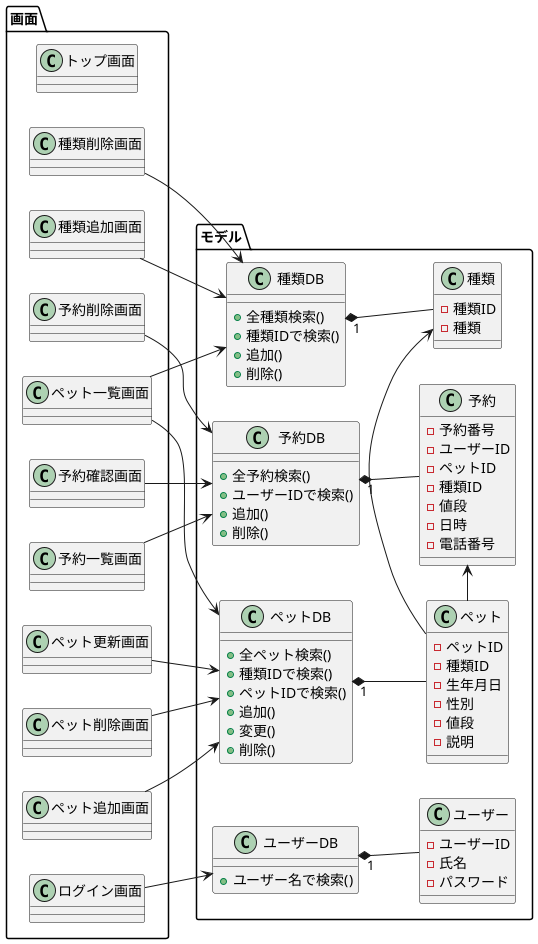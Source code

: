 @startuml
left to right direction

package モデル{
class ペット{
	-ペットID
	-種類ID
	-生年月日
	-性別
	-値段
	-説明
}

class 種類{
	-種類ID
	-種類
}

class ユーザー{
	-ユーザーID
	-氏名
	-パスワード
}

class 予約{
	-予約番号
	-ユーザーID
	-ペットID
	-種類ID
	-値段
	-日時
	-電話番号
}

class ペットDB{
	+全ペット検索()
	+種類IDで検索()
	+ペットIDで検索()
	+追加()
	+変更()
	+削除()
}

class 種類DB{
	+全種類検索()
	+種類IDで検索()
	+追加()
	+削除()
}

class ユーザーDB{
	+ユーザー名で検索()
}

class 予約DB{
	+全予約検索()
	+ユーザーIDで検索()
	+追加()
	+削除()
}
}

package 画面{
class トップ画面
class ペット一覧画面
class ログイン画面
class ペット追加画面
class ペット更新画面
class ペット削除画面
class 種類追加画面
class 種類削除画面
class 予約確認画面
class 予約一覧画面
class 予約削除画面

}

ペットDB "1" *-- ペット
種類DB "1" *-- 種類
ユーザーDB "1" *-- ユーザー
予約DB "1" *-- 予約
ペット -> 種類
ペット -> 予約

ペット一覧画面-->種類DB
ペット一覧画面-->ペットDB
ログイン画面-->ユーザーDB
ペット追加画面-->ペットDB
ペット更新画面-->ペットDB
種類追加画面-->種類DB
種類削除画面-->種類DB
ペット削除画面-->ペットDB
予約確認画面-->予約DB
予約一覧画面-->予約DB
予約削除画面-->予約DB

@enduml